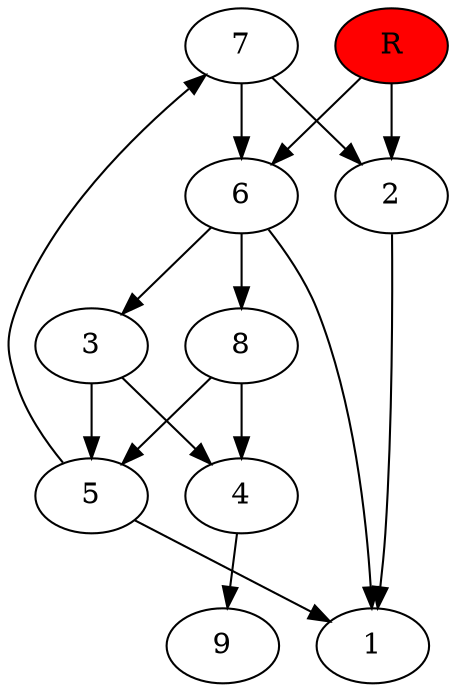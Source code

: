digraph prb76454 {
	1
	2
	3
	4
	5
	6
	7
	8
	R [fillcolor="#ff0000" style=filled]
	2 -> 1
	3 -> 4
	3 -> 5
	4 -> 9
	5 -> 1
	5 -> 7
	6 -> 1
	6 -> 3
	6 -> 8
	7 -> 2
	7 -> 6
	8 -> 4
	8 -> 5
	R -> 2
	R -> 6
}

